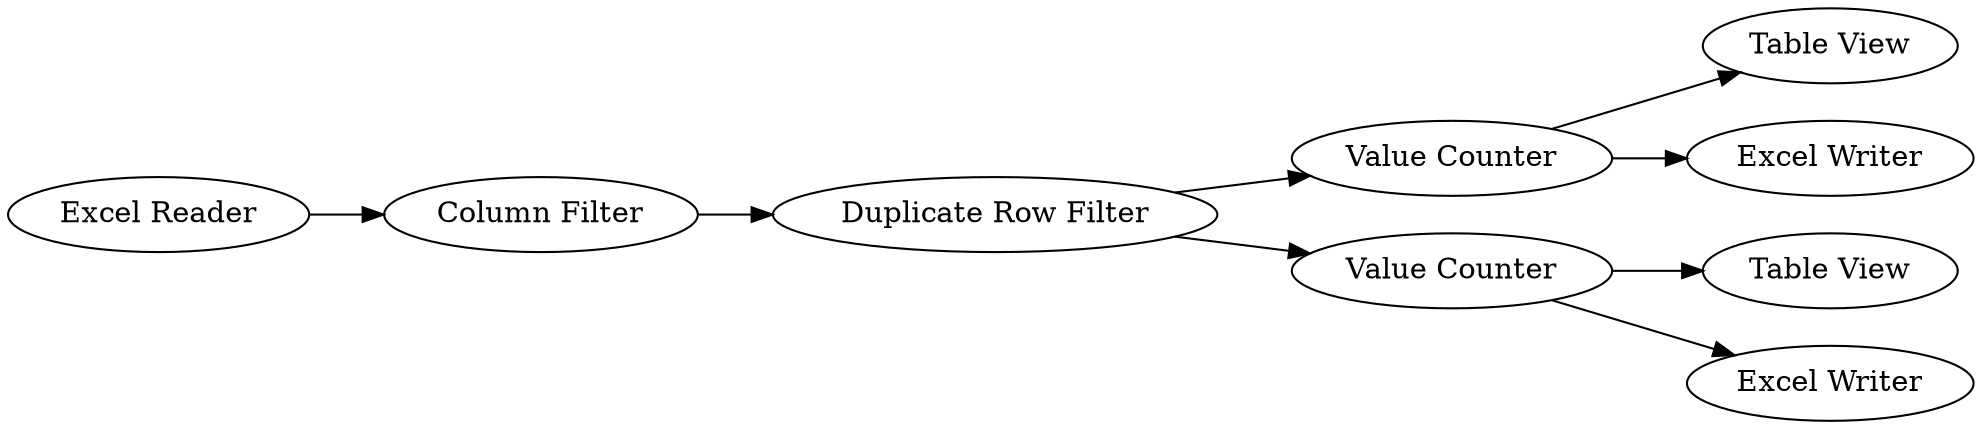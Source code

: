 digraph {
	1 [label="Excel Reader"]
	2 [label="Column Filter"]
	3 [label="Duplicate Row Filter"]
	4 [label="Value Counter"]
	5 [label="Value Counter"]
	6 [label="Table View"]
	7 [label="Table View"]
	8 [label="Excel Writer"]
	9 [label="Excel Writer"]
	1 -> 2
	2 -> 3
	3 -> 5
	3 -> 4
	4 -> 6
	4 -> 8
	5 -> 7
	5 -> 9
	rankdir=LR
}
